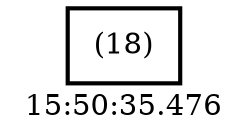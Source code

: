 digraph  g{ graph[label = "15:50:35.476"]
node [shape=rectangle, color=black, fontcolor=black, style=bold] edge [color=black] 0 [label="(18)"] ; 
}


